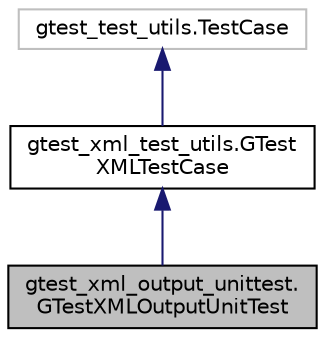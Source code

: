 digraph "gtest_xml_output_unittest.GTestXMLOutputUnitTest"
{
 // LATEX_PDF_SIZE
  edge [fontname="Helvetica",fontsize="10",labelfontname="Helvetica",labelfontsize="10"];
  node [fontname="Helvetica",fontsize="10",shape=record];
  Node1 [label="gtest_xml_output_unittest.\lGTestXMLOutputUnitTest",height=0.2,width=0.4,color="black", fillcolor="grey75", style="filled", fontcolor="black",tooltip=" "];
  Node2 -> Node1 [dir="back",color="midnightblue",fontsize="10",style="solid",fontname="Helvetica"];
  Node2 [label="gtest_xml_test_utils.GTest\lXMLTestCase",height=0.2,width=0.4,color="black", fillcolor="white", style="filled",URL="$classgtest__xml__test__utils_1_1_g_test_x_m_l_test_case.html",tooltip=" "];
  Node3 -> Node2 [dir="back",color="midnightblue",fontsize="10",style="solid",fontname="Helvetica"];
  Node3 [label="gtest_test_utils.TestCase",height=0.2,width=0.4,color="grey75", fillcolor="white", style="filled",tooltip=" "];
}
